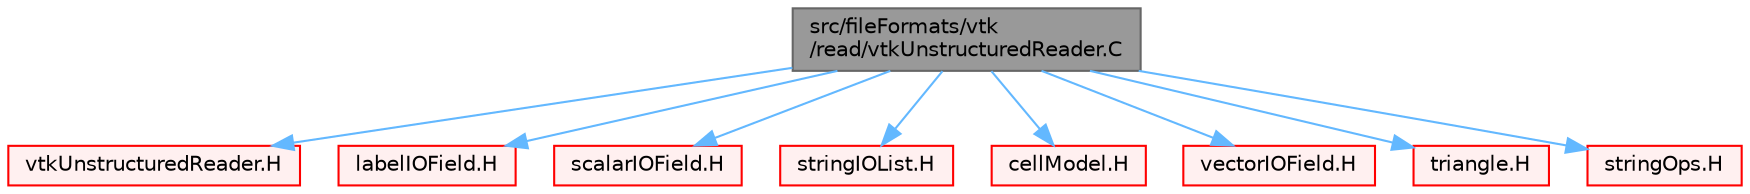 digraph "src/fileFormats/vtk/read/vtkUnstructuredReader.C"
{
 // LATEX_PDF_SIZE
  bgcolor="transparent";
  edge [fontname=Helvetica,fontsize=10,labelfontname=Helvetica,labelfontsize=10];
  node [fontname=Helvetica,fontsize=10,shape=box,height=0.2,width=0.4];
  Node1 [id="Node000001",label="src/fileFormats/vtk\l/read/vtkUnstructuredReader.C",height=0.2,width=0.4,color="gray40", fillcolor="grey60", style="filled", fontcolor="black",tooltip=" "];
  Node1 -> Node2 [id="edge1_Node000001_Node000002",color="steelblue1",style="solid",tooltip=" "];
  Node2 [id="Node000002",label="vtkUnstructuredReader.H",height=0.2,width=0.4,color="red", fillcolor="#FFF0F0", style="filled",URL="$vtkUnstructuredReader_8H.html",tooltip=" "];
  Node1 -> Node244 [id="edge2_Node000001_Node000244",color="steelblue1",style="solid",tooltip=" "];
  Node244 [id="Node000244",label="labelIOField.H",height=0.2,width=0.4,color="red", fillcolor="#FFF0F0", style="filled",URL="$labelIOField_8H.html",tooltip=" "];
  Node1 -> Node246 [id="edge3_Node000001_Node000246",color="steelblue1",style="solid",tooltip=" "];
  Node246 [id="Node000246",label="scalarIOField.H",height=0.2,width=0.4,color="red", fillcolor="#FFF0F0", style="filled",URL="$scalarIOField_8H.html",tooltip=" "];
  Node1 -> Node247 [id="edge4_Node000001_Node000247",color="steelblue1",style="solid",tooltip=" "];
  Node247 [id="Node000247",label="stringIOList.H",height=0.2,width=0.4,color="red", fillcolor="#FFF0F0", style="filled",URL="$stringIOList_8H.html",tooltip=" "];
  Node1 -> Node215 [id="edge5_Node000001_Node000215",color="steelblue1",style="solid",tooltip=" "];
  Node215 [id="Node000215",label="cellModel.H",height=0.2,width=0.4,color="red", fillcolor="#FFF0F0", style="filled",URL="$cellModel_8H.html",tooltip=" "];
  Node1 -> Node249 [id="edge6_Node000001_Node000249",color="steelblue1",style="solid",tooltip=" "];
  Node249 [id="Node000249",label="vectorIOField.H",height=0.2,width=0.4,color="red", fillcolor="#FFF0F0", style="filled",URL="$vectorIOField_8H.html",tooltip=" "];
  Node1 -> Node250 [id="edge7_Node000001_Node000250",color="steelblue1",style="solid",tooltip=" "];
  Node250 [id="Node000250",label="triangle.H",height=0.2,width=0.4,color="red", fillcolor="#FFF0F0", style="filled",URL="$triangle_8H.html",tooltip=" "];
  Node1 -> Node265 [id="edge8_Node000001_Node000265",color="steelblue1",style="solid",tooltip=" "];
  Node265 [id="Node000265",label="stringOps.H",height=0.2,width=0.4,color="red", fillcolor="#FFF0F0", style="filled",URL="$stringOps_8H.html",tooltip=" "];
}
